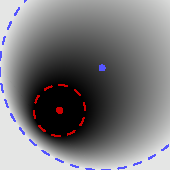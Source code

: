 size(3cm,0);

pair A=(0.35,0.35), B=(0.6,0.6);

radialshade(unitsquare,black,A,0.15,lightgrey,B,.6);

dot(A,.8red);
dot(B,blue+grey);
draw(shift(A)*scale(.15)*unitcircle,dashed+.8red);
draw(shift(B)*scale(.6)*unitcircle,dashed+blue+grey);
clip(unitsquare);
